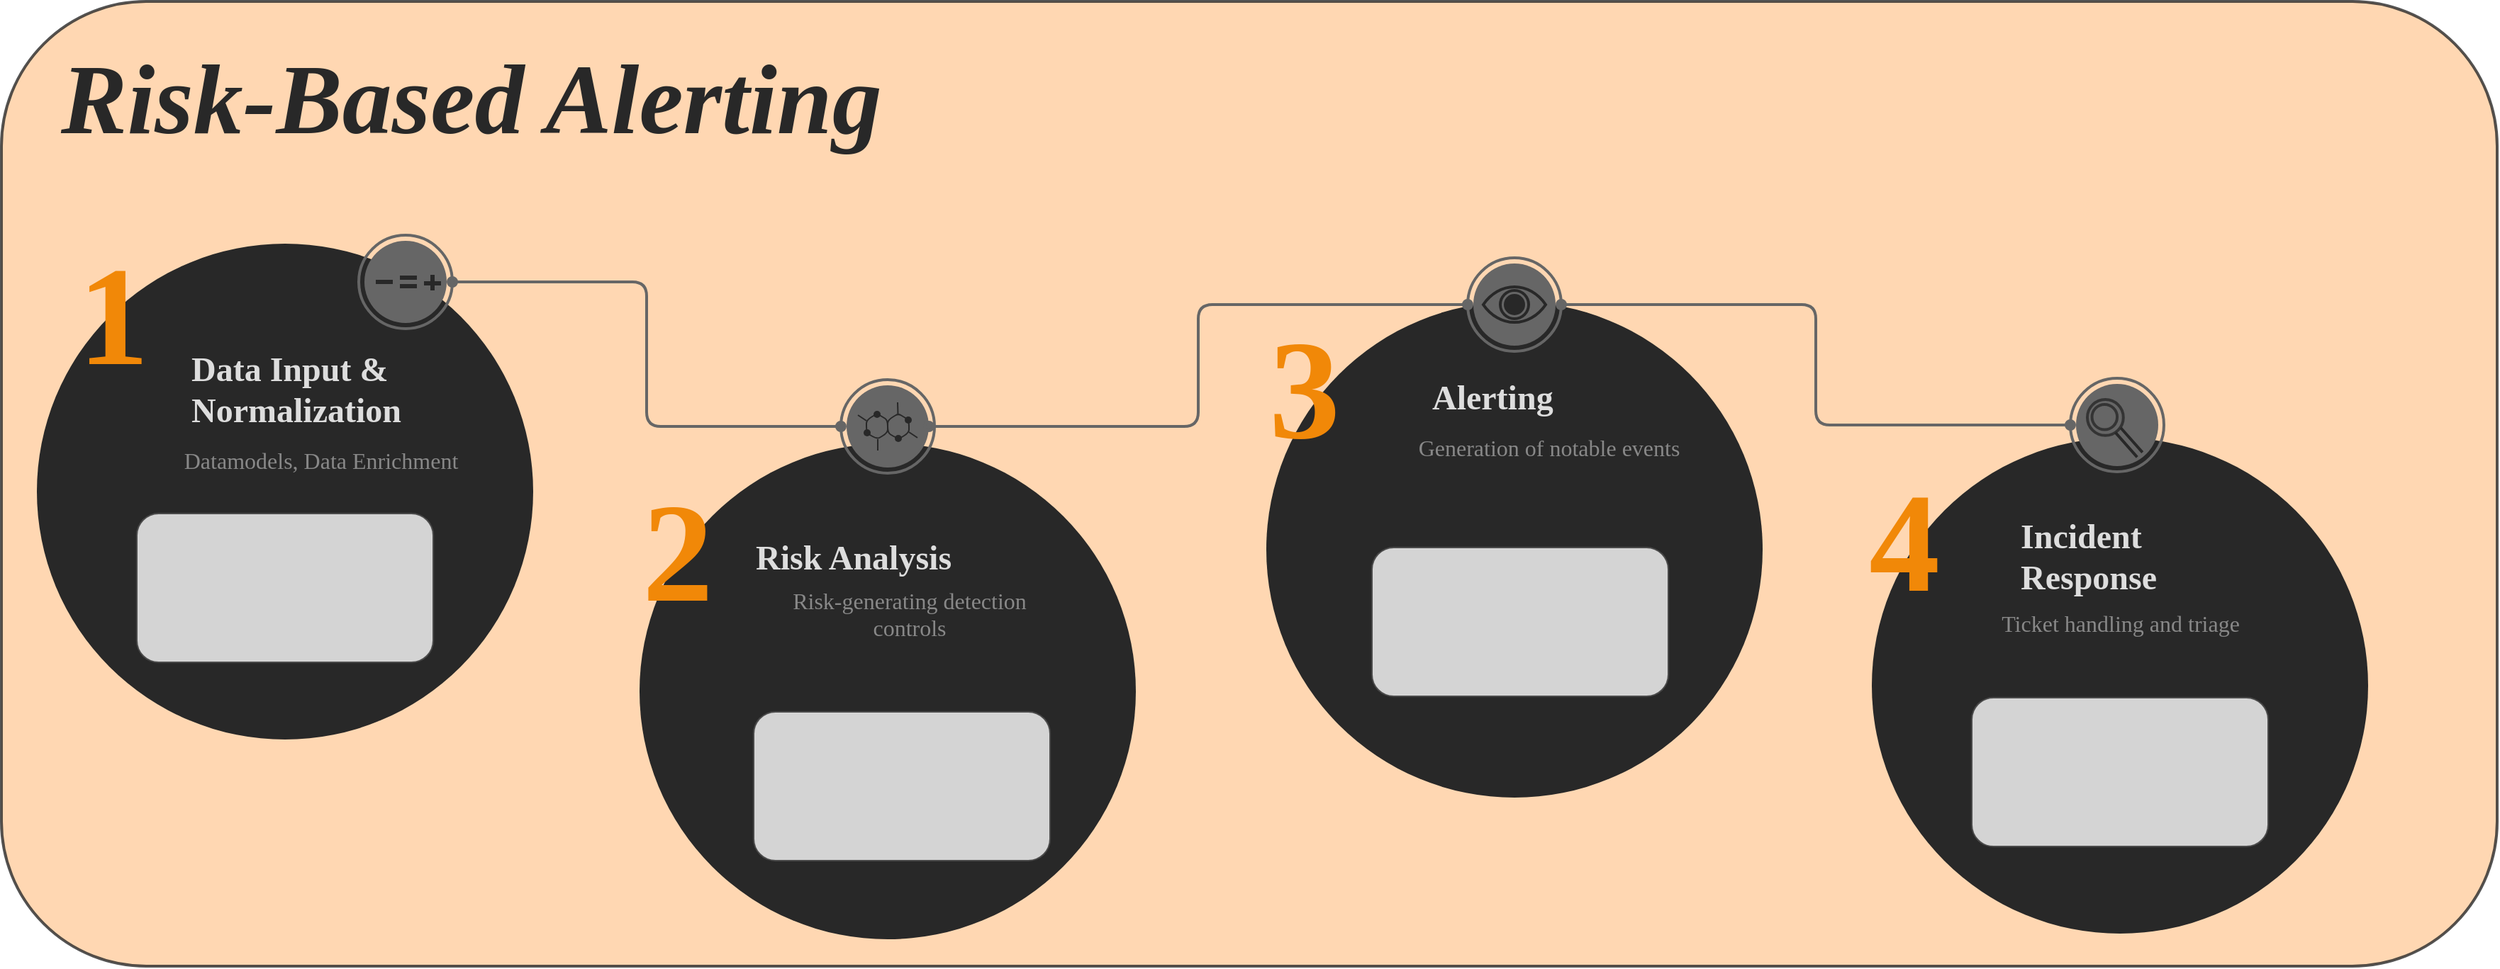 <mxfile version="13.6.0" type="github">
  <diagram id="6a731a19-8d31-9384-78a2-239565b7b9f0" name="Page-1">
    <mxGraphModel dx="2189" dy="905" grid="1" gridSize="10" guides="1" tooltips="1" connect="1" arrows="1" fold="1" page="1" pageScale="1" pageWidth="1169" pageHeight="827" background="#ffffff" math="0" shadow="0">
      <root>
        <mxCell id="0" />
        <mxCell id="1" parent="0" />
        <mxCell id="qPSUUo0MPtotNdNZpXaL-1101" value="" style="whiteSpace=wrap;html=1;rounded=1;sketch=0;strokeColor=#282828;strokeWidth=2;fontColor=#67AB9F;opacity=80;fillColor=#FFCE9F;" vertex="1" parent="1">
          <mxGeometry x="5" y="29" width="1760" height="681" as="geometry" />
        </mxCell>
        <mxCell id="980" value="" style="ellipse;whiteSpace=wrap;html=1;fontFamily=Verdana;fontSize=16;fontColor=#DDDDDD;strokeColor=none;fillColor=#282828;rounded=1;" parent="1" vertex="1">
          <mxGeometry x="30" y="200" width="350" height="350" as="geometry" />
        </mxCell>
        <mxCell id="981" value="" style="ellipse;whiteSpace=wrap;html=1;fontFamily=Verdana;fontSize=16;fontColor=#DDDDDD;strokeColor=none;fillColor=#282828;rounded=1;" parent="1" vertex="1">
          <mxGeometry x="897" y="241" width="350" height="350" as="geometry" />
        </mxCell>
        <mxCell id="984" value="" style="ellipse;whiteSpace=wrap;html=1;fontFamily=Verdana;fontSize=16;fontColor=#DDDDDD;strokeColor=none;fillColor=#282828;rounded=1;" parent="1" vertex="1">
          <mxGeometry x="455" y="341" width="350" height="350" as="geometry" />
        </mxCell>
        <mxCell id="985" value="Data Input &amp;amp; &lt;br&gt;Normalization" style="text;html=1;resizable=0;points=[];autosize=1;align=left;verticalAlign=top;spacingTop=-4;fontSize=24;fontFamily=Verdana;fontColor=#DDDDDD;fontStyle=1;rounded=1;" parent="1" vertex="1">
          <mxGeometry x="137.0" y="272" width="210" height="60" as="geometry" />
        </mxCell>
        <mxCell id="986" value="1&amp;nbsp;" style="text;html=1;resizable=0;points=[];autosize=1;align=left;verticalAlign=top;spacingTop=-4;fontSize=100;fontFamily=Verdana;fontColor=#F18808;fontStyle=1;rounded=1;" parent="1" vertex="1">
          <mxGeometry x="57" y="189" width="110" height="120" as="geometry" />
        </mxCell>
        <mxCell id="987" value="2" style="text;html=1;resizable=0;points=[];autosize=1;align=left;verticalAlign=top;spacingTop=-4;fontSize=100;fontFamily=Verdana;fontColor=#F18808;fontStyle=1;rounded=1;" parent="1" vertex="1">
          <mxGeometry x="455" y="356" width="74" height="120" as="geometry" />
        </mxCell>
        <mxCell id="988" value="3" style="text;html=1;resizable=0;points=[];autosize=1;align=left;verticalAlign=top;spacingTop=-4;fontSize=100;fontFamily=Verdana;fontColor=#F18808;fontStyle=1;rounded=1;" parent="1" vertex="1">
          <mxGeometry x="897" y="241" width="74" height="120" as="geometry" />
        </mxCell>
        <mxCell id="992" value="Risk-Based Alerting" style="whiteSpace=wrap;html=1;strokeColor=none;fillColor=none;fontFamily=Verdana;fontSize=70;align=left;rounded=1;fontColor=#282828;fontStyle=3" parent="1" vertex="1">
          <mxGeometry x="45" y="59" width="885" height="78" as="geometry" />
        </mxCell>
        <mxCell id="994" value="Risk Analysis" style="text;html=1;resizable=0;points=[];autosize=1;align=left;verticalAlign=top;spacingTop=-4;fontSize=24;fontFamily=Verdana;fontColor=#DDDDDD;fontStyle=1;rounded=1;" parent="1" vertex="1">
          <mxGeometry x="535" y="405" width="190" height="30" as="geometry" />
        </mxCell>
        <mxCell id="995" value="Alerting" style="text;html=1;resizable=0;points=[];autosize=1;align=left;verticalAlign=top;spacingTop=-4;fontSize=24;fontFamily=Verdana;fontColor=#DDDDDD;fontStyle=1;rounded=1;" parent="1" vertex="1">
          <mxGeometry x="1012" y="292" width="120" height="30" as="geometry" />
        </mxCell>
        <mxCell id="998" value="Datamodels, Data Enrichment" style="text;html=1;resizable=0;points=[];autosize=1;align=center;verticalAlign=top;spacingTop=-4;fontSize=16;fontColor=#888888;fontFamily=Verdana;rounded=1;" parent="1" vertex="1">
          <mxGeometry x="100" y="341" width="260" height="20" as="geometry" />
        </mxCell>
        <mxCell id="999" value="&lt;div&gt;Risk-generating detection &lt;br&gt;&lt;/div&gt;&lt;div&gt;controls&lt;/div&gt;" style="text;html=1;resizable=0;points=[];autosize=1;align=center;verticalAlign=top;spacingTop=-4;fontSize=16;fontColor=#888888;fontFamily=Verdana;rounded=1;" parent="1" vertex="1">
          <mxGeometry x="535" y="440" width="220" height="40" as="geometry" />
        </mxCell>
        <mxCell id="1002" value="Generation of notable events" style="text;html=1;resizable=0;points=[];autosize=1;align=center;verticalAlign=top;spacingTop=-4;fontSize=16;fontColor=#888888;fontFamily=Verdana;rounded=1;" parent="1" vertex="1">
          <mxGeometry x="971" y="332" width="250" height="20" as="geometry" />
        </mxCell>
        <mxCell id="1007" value="" style="endArrow=oval;html=1;fontFamily=Verdana;fontSize=16;fontColor=#DDDDDD;endFill=1;endSize=6;startArrow=oval;startFill=1;strokeWidth=2;movable=1;resizable=1;rotatable=1;deletable=1;editable=1;connectable=1;exitX=0;exitY=0.5;exitDx=0;exitDy=0;edgeStyle=orthogonalEdgeStyle;strokeColor=#666666;entryX=1;entryY=0.5;entryDx=0;entryDy=0;" parent="1" edge="1" target="1017" source="1026">
          <mxGeometry width="50" height="50" relative="1" as="geometry">
            <mxPoint x="601" y="399" as="sourcePoint" />
            <mxPoint x="527" y="251" as="targetPoint" />
          </mxGeometry>
        </mxCell>
        <mxCell id="qPSUUo0MPtotNdNZpXaL-1064" value="" style="group;rounded=1;" vertex="1" connectable="0" parent="1">
          <mxGeometry x="597" y="296" width="66" height="66" as="geometry" />
        </mxCell>
        <mxCell id="1025" value="" style="group;rounded=1;" parent="qPSUUo0MPtotNdNZpXaL-1064" vertex="1" connectable="0">
          <mxGeometry width="66" height="66" as="geometry" />
        </mxCell>
        <mxCell id="1026" value="" style="ellipse;whiteSpace=wrap;html=1;fillColor=none;fontFamily=Verdana;fontSize=16;fontColor=#DDDDDD;strokeColor=#666666;strokeWidth=2;rounded=1;" parent="1025" vertex="1">
          <mxGeometry width="66" height="66" as="geometry" />
        </mxCell>
        <mxCell id="1027" value="" style="ellipse;whiteSpace=wrap;html=1;fillColor=#666666;fontFamily=Verdana;fontSize=16;fontColor=#DDDDDD;strokeColor=none;rounded=1;" parent="1025" vertex="1">
          <mxGeometry x="4" y="4" width="58" height="58" as="geometry" />
        </mxCell>
        <mxCell id="1050" value="" style="ellipse;whiteSpace=wrap;html=1;dashed=1;strokeColor=none;strokeWidth=1;fillColor=#282828;fontFamily=Verdana;fontSize=16;fontColor=#DDDDDD;rounded=1;" parent="qPSUUo0MPtotNdNZpXaL-1064" vertex="1">
          <mxGeometry x="23" y="22" width="5" height="5" as="geometry" />
        </mxCell>
        <mxCell id="1051" value="" style="ellipse;whiteSpace=wrap;html=1;dashed=1;strokeColor=none;strokeWidth=1;fillColor=#282828;fontFamily=Verdana;fontSize=16;fontColor=#DDDDDD;rounded=1;" parent="qPSUUo0MPtotNdNZpXaL-1064" vertex="1">
          <mxGeometry x="45" y="26" width="5" height="5" as="geometry" />
        </mxCell>
        <mxCell id="1052" value="" style="ellipse;whiteSpace=wrap;html=1;dashed=1;strokeColor=none;strokeWidth=1;fillColor=#282828;fontFamily=Verdana;fontSize=16;fontColor=#DDDDDD;rounded=1;" parent="qPSUUo0MPtotNdNZpXaL-1064" vertex="1">
          <mxGeometry x="38" y="39" width="5" height="5" as="geometry" />
        </mxCell>
        <mxCell id="1053" value="" style="ellipse;whiteSpace=wrap;html=1;dashed=1;strokeColor=none;strokeWidth=1;fillColor=#282828;fontFamily=Verdana;fontSize=16;fontColor=#DDDDDD;rounded=1;" parent="qPSUUo0MPtotNdNZpXaL-1064" vertex="1">
          <mxGeometry x="16" y="35" width="5" height="5" as="geometry" />
        </mxCell>
        <mxCell id="1054" value="" style="shape=hexagon;perimeter=hexagonPerimeter;whiteSpace=wrap;html=1;strokeColor=#282828;strokeWidth=1;fillColor=none;fontFamily=Verdana;fontSize=16;fontColor=#DDDDDD;direction=south;rounded=1;" parent="qPSUUo0MPtotNdNZpXaL-1064" vertex="1">
          <mxGeometry x="18" y="24" width="15" height="18" as="geometry" />
        </mxCell>
        <mxCell id="1055" value="" style="shape=hexagon;perimeter=hexagonPerimeter;whiteSpace=wrap;html=1;strokeColor=#282828;strokeWidth=1;fillColor=none;fontFamily=Verdana;fontSize=16;fontColor=#DDDDDD;direction=south;rounded=1;" parent="qPSUUo0MPtotNdNZpXaL-1064" vertex="1">
          <mxGeometry x="33" y="24" width="15" height="18" as="geometry" />
        </mxCell>
        <mxCell id="1056" value="" style="endArrow=none;html=1;strokeColor=#282828;strokeWidth=1;fontFamily=Verdana;fontSize=16;fontColor=#DDDDDD;endFill=0;" parent="qPSUUo0MPtotNdNZpXaL-1064" edge="1">
          <mxGeometry width="50" height="50" relative="1" as="geometry">
            <mxPoint x="40" y="16" as="sourcePoint" />
            <mxPoint x="40.24" y="24.158" as="targetPoint" />
          </mxGeometry>
        </mxCell>
        <mxCell id="1057" value="" style="endArrow=none;html=1;strokeColor=#282828;strokeWidth=1;fontFamily=Verdana;fontSize=16;fontColor=#DDDDDD;endFill=0;" parent="qPSUUo0MPtotNdNZpXaL-1064" edge="1">
          <mxGeometry width="50" height="50" relative="1" as="geometry">
            <mxPoint x="26" y="42" as="sourcePoint" />
            <mxPoint x="26" y="50" as="targetPoint" />
          </mxGeometry>
        </mxCell>
        <mxCell id="1058" value="" style="endArrow=none;html=1;strokeColor=#282828;strokeWidth=1;fontFamily=Verdana;fontSize=16;fontColor=#DDDDDD;endFill=0;" parent="qPSUUo0MPtotNdNZpXaL-1064" edge="1">
          <mxGeometry width="50" height="50" relative="1" as="geometry">
            <mxPoint x="48" y="37" as="sourcePoint" />
            <mxPoint x="54" y="41" as="targetPoint" />
          </mxGeometry>
        </mxCell>
        <mxCell id="1059" value="" style="endArrow=none;html=1;strokeColor=#282828;strokeWidth=1;fontFamily=Verdana;fontSize=16;fontColor=#DDDDDD;endFill=0;" parent="qPSUUo0MPtotNdNZpXaL-1064" edge="1">
          <mxGeometry width="50" height="50" relative="1" as="geometry">
            <mxPoint x="12" y="25" as="sourcePoint" />
            <mxPoint x="18" y="29" as="targetPoint" />
          </mxGeometry>
        </mxCell>
        <mxCell id="qPSUUo0MPtotNdNZpXaL-1066" value="" style="group;rounded=1;" vertex="1" connectable="0" parent="1">
          <mxGeometry x="1039" y="210" width="66" height="66" as="geometry" />
        </mxCell>
        <mxCell id="1019" value="" style="group;rounded=1;" parent="qPSUUo0MPtotNdNZpXaL-1066" vertex="1" connectable="0">
          <mxGeometry width="66" height="66" as="geometry" />
        </mxCell>
        <mxCell id="1020" value="" style="ellipse;whiteSpace=wrap;html=1;fillColor=none;fontFamily=Verdana;fontSize=16;fontColor=#DDDDDD;strokeColor=#666666;strokeWidth=2;rounded=1;" parent="1019" vertex="1">
          <mxGeometry width="66" height="66" as="geometry" />
        </mxCell>
        <mxCell id="1021" value="" style="ellipse;whiteSpace=wrap;html=1;fillColor=#666666;fontFamily=Verdana;fontSize=16;fontColor=#DDDDDD;strokeColor=none;rounded=1;" parent="1019" vertex="1">
          <mxGeometry x="4" y="4" width="58" height="58" as="geometry" />
        </mxCell>
        <mxCell id="1041" value="" style="html=1;verticalLabelPosition=bottom;labelBackgroundColor=#ffffff;verticalAlign=top;strokeWidth=2;strokeColor=#282828;fillColor=none;shadow=0;dashed=0;shape=mxgraph.ios7.icons.eye;fontFamily=Verdana;fontSize=16;fontColor=#DDDDDD;rounded=1;" parent="qPSUUo0MPtotNdNZpXaL-1066" vertex="1">
          <mxGeometry x="11" y="20.5" width="44" height="25" as="geometry" />
        </mxCell>
        <mxCell id="1042" value="" style="ellipse;whiteSpace=wrap;html=1;dashed=1;strokeColor=none;strokeWidth=1;fillColor=#282828;fontFamily=Verdana;fontSize=16;fontColor=#DDDDDD;rounded=1;" parent="qPSUUo0MPtotNdNZpXaL-1066" vertex="1">
          <mxGeometry x="22" y="22" width="22" height="22" as="geometry" />
        </mxCell>
        <mxCell id="1043" value="" style="ellipse;whiteSpace=wrap;html=1;dashed=1;strokeColor=none;strokeWidth=1;fillColor=#666666;fontFamily=Verdana;fontSize=16;fontColor=#DDDDDD;rounded=1;" parent="qPSUUo0MPtotNdNZpXaL-1066" vertex="1">
          <mxGeometry x="24" y="24" width="18" height="18" as="geometry" />
        </mxCell>
        <mxCell id="1044" value="" style="ellipse;whiteSpace=wrap;html=1;dashed=1;strokeColor=none;strokeWidth=1;fillColor=#282828;fontFamily=Verdana;fontSize=16;fontColor=#DDDDDD;rounded=1;" parent="qPSUUo0MPtotNdNZpXaL-1066" vertex="1">
          <mxGeometry x="25.5" y="25.5" width="15" height="15" as="geometry" />
        </mxCell>
        <mxCell id="qPSUUo0MPtotNdNZpXaL-1068" value="" style="endArrow=oval;html=1;fontFamily=Verdana;fontSize=16;fontColor=#DDDDDD;endFill=1;endSize=6;startArrow=oval;startFill=1;strokeWidth=2;movable=1;resizable=1;rotatable=1;deletable=1;editable=1;connectable=1;exitX=0;exitY=0.5;exitDx=0;exitDy=0;edgeStyle=orthogonalEdgeStyle;strokeColor=#666666;entryX=1;entryY=0.5;entryDx=0;entryDy=0;" edge="1" parent="1" source="1020" target="1027">
          <mxGeometry width="50" height="50" relative="1" as="geometry">
            <mxPoint x="601" y="399" as="sourcePoint" />
            <mxPoint x="663" y="400" as="targetPoint" />
          </mxGeometry>
        </mxCell>
        <mxCell id="qPSUUo0MPtotNdNZpXaL-1070" value="" style="ellipse;whiteSpace=wrap;html=1;fontFamily=Verdana;fontSize=16;fontColor=#DDDDDD;strokeColor=none;fillColor=#282828;rounded=1;" vertex="1" parent="1">
          <mxGeometry x="1324" y="337" width="350" height="350" as="geometry" />
        </mxCell>
        <mxCell id="qPSUUo0MPtotNdNZpXaL-1071" value="4" style="text;html=1;resizable=0;points=[];autosize=1;align=left;verticalAlign=top;spacingTop=-4;fontSize=100;fontFamily=Verdana;fontColor=#F18808;fontStyle=1;rounded=1;" vertex="1" parent="1">
          <mxGeometry x="1320" y="349" width="90" height="120" as="geometry" />
        </mxCell>
        <mxCell id="qPSUUo0MPtotNdNZpXaL-1085" value="" style="group" vertex="1" connectable="0" parent="1">
          <mxGeometry x="1464" y="295" width="66" height="66" as="geometry" />
        </mxCell>
        <mxCell id="qPSUUo0MPtotNdNZpXaL-1073" value="" style="group;rounded=1;" vertex="1" connectable="0" parent="qPSUUo0MPtotNdNZpXaL-1085">
          <mxGeometry width="66" height="66" as="geometry" />
        </mxCell>
        <mxCell id="qPSUUo0MPtotNdNZpXaL-1074" value="" style="group;rounded=1;" vertex="1" connectable="0" parent="qPSUUo0MPtotNdNZpXaL-1073">
          <mxGeometry width="66" height="66" as="geometry" />
        </mxCell>
        <mxCell id="qPSUUo0MPtotNdNZpXaL-1075" value="" style="ellipse;whiteSpace=wrap;html=1;fillColor=none;fontFamily=Verdana;fontSize=16;fontColor=#DDDDDD;strokeColor=#666666;strokeWidth=2;rounded=1;" vertex="1" parent="qPSUUo0MPtotNdNZpXaL-1074">
          <mxGeometry width="66" height="66" as="geometry" />
        </mxCell>
        <mxCell id="qPSUUo0MPtotNdNZpXaL-1076" value="" style="ellipse;whiteSpace=wrap;html=1;fillColor=#666666;fontFamily=Verdana;fontSize=16;fontColor=#DDDDDD;strokeColor=none;rounded=1;" vertex="1" parent="qPSUUo0MPtotNdNZpXaL-1074">
          <mxGeometry x="4" y="4" width="58" height="58" as="geometry" />
        </mxCell>
        <mxCell id="qPSUUo0MPtotNdNZpXaL-1095" value="" style="group" vertex="1" connectable="0" parent="qPSUUo0MPtotNdNZpXaL-1074">
          <mxGeometry x="12" y="15" width="37" height="39" as="geometry" />
        </mxCell>
        <mxCell id="qPSUUo0MPtotNdNZpXaL-1090" value="" style="ellipse;whiteSpace=wrap;html=1;aspect=fixed;rounded=1;sketch=0;fontColor=#67AB9F;opacity=80;fillColor=none;strokeColor=#282828;strokeWidth=2;" vertex="1" parent="qPSUUo0MPtotNdNZpXaL-1095">
          <mxGeometry width="25.385" height="25.385" as="geometry" />
        </mxCell>
        <mxCell id="qPSUUo0MPtotNdNZpXaL-1091" value="" style="ellipse;whiteSpace=wrap;html=1;aspect=fixed;rounded=1;sketch=0;fontColor=#67AB9F;opacity=80;fillColor=none;strokeColor=#282828;strokeWidth=2;" vertex="1" parent="qPSUUo0MPtotNdNZpXaL-1095">
          <mxGeometry x="3.269" y="3.482" width="17.769" height="17.769" as="geometry" />
        </mxCell>
        <mxCell id="qPSUUo0MPtotNdNZpXaL-1094" value="" style="shape=link;html=1;fontColor=#67AB9F;exitX=1;exitY=1;exitDx=0;exitDy=0;strokeColor=#282828;strokeWidth=2;" edge="1" parent="qPSUUo0MPtotNdNZpXaL-1095" source="qPSUUo0MPtotNdNZpXaL-1090">
          <mxGeometry width="100" relative="1" as="geometry">
            <mxPoint x="88.231" y="-5.571" as="sourcePoint" />
            <mxPoint x="37" y="39" as="targetPoint" />
          </mxGeometry>
        </mxCell>
        <mxCell id="qPSUUo0MPtotNdNZpXaL-1086" value="" style="endArrow=oval;html=1;fontFamily=Verdana;fontSize=16;fontColor=#DDDDDD;endFill=1;endSize=6;startArrow=oval;startFill=1;strokeWidth=2;movable=1;resizable=1;rotatable=1;deletable=1;editable=1;connectable=1;exitX=0;exitY=0.5;exitDx=0;exitDy=0;edgeStyle=orthogonalEdgeStyle;strokeColor=#666666;entryX=1;entryY=0.5;entryDx=0;entryDy=0;" edge="1" parent="1" source="qPSUUo0MPtotNdNZpXaL-1075" target="1020">
          <mxGeometry width="50" height="50" relative="1" as="geometry">
            <mxPoint x="1039.0" y="239" as="sourcePoint" />
            <mxPoint x="659.0" y="359" as="targetPoint" />
          </mxGeometry>
        </mxCell>
        <mxCell id="qPSUUo0MPtotNdNZpXaL-1087" value="" style="group" vertex="1" connectable="0" parent="1">
          <mxGeometry x="257" y="194" width="66" height="66" as="geometry" />
        </mxCell>
        <mxCell id="1016" value="" style="group;rounded=1;" parent="qPSUUo0MPtotNdNZpXaL-1087" vertex="1" connectable="0">
          <mxGeometry width="66" height="66" as="geometry" />
        </mxCell>
        <mxCell id="1017" value="" style="ellipse;whiteSpace=wrap;html=1;fillColor=none;fontFamily=Verdana;fontSize=16;fontColor=#DDDDDD;strokeColor=#666666;strokeWidth=2;rounded=1;" parent="1016" vertex="1">
          <mxGeometry width="66" height="66" as="geometry" />
        </mxCell>
        <mxCell id="1018" value="" style="ellipse;whiteSpace=wrap;html=1;fillColor=#666666;fontFamily=Verdana;fontSize=16;fontColor=#DDDDDD;strokeColor=none;rounded=1;" parent="1016" vertex="1">
          <mxGeometry x="4" y="4" width="58" height="58" as="geometry" />
        </mxCell>
        <mxCell id="1045" value="" style="endArrow=none;html=1;strokeColor=#282828;strokeWidth=3;fontFamily=Verdana;fontSize=16;fontColor=#DDDDDD;endFill=0;" parent="qPSUUo0MPtotNdNZpXaL-1087" edge="1">
          <mxGeometry x="13" y="33" width="50" height="50" as="geometry">
            <mxPoint x="12" y="33" as="sourcePoint" />
            <mxPoint x="24" y="33" as="targetPoint" />
          </mxGeometry>
        </mxCell>
        <mxCell id="1046" value="" style="endArrow=none;html=1;strokeColor=#282828;strokeWidth=3;fontFamily=Verdana;fontSize=16;fontColor=#DDDDDD;endFill=0;" parent="qPSUUo0MPtotNdNZpXaL-1087" edge="1">
          <mxGeometry x="30" y="36" width="50" height="50" as="geometry">
            <mxPoint x="29" y="36" as="sourcePoint" />
            <mxPoint x="41" y="36" as="targetPoint" />
          </mxGeometry>
        </mxCell>
        <mxCell id="1047" value="" style="endArrow=none;html=1;strokeColor=#282828;strokeWidth=3;fontFamily=Verdana;fontSize=16;fontColor=#DDDDDD;endFill=0;" parent="qPSUUo0MPtotNdNZpXaL-1087" edge="1">
          <mxGeometry x="30" y="30" width="50" height="50" as="geometry">
            <mxPoint x="29" y="30" as="sourcePoint" />
            <mxPoint x="41" y="30" as="targetPoint" />
          </mxGeometry>
        </mxCell>
        <mxCell id="1048" value="" style="endArrow=none;html=1;strokeColor=#282828;strokeWidth=3;fontFamily=Verdana;fontSize=16;fontColor=#DDDDDD;endFill=0;" parent="qPSUUo0MPtotNdNZpXaL-1087" edge="1">
          <mxGeometry x="47" y="34" width="50" height="50" as="geometry">
            <mxPoint x="46" y="34" as="sourcePoint" />
            <mxPoint x="58" y="34" as="targetPoint" />
          </mxGeometry>
        </mxCell>
        <mxCell id="1049" value="" style="endArrow=none;html=1;strokeColor=#282828;strokeWidth=3;fontFamily=Verdana;fontSize=16;fontColor=#DDDDDD;endFill=0;rotation=0;" parent="qPSUUo0MPtotNdNZpXaL-1087" edge="1">
          <mxGeometry x="46" y="34" width="50" height="50" as="geometry">
            <mxPoint x="52" y="28" as="sourcePoint" />
            <mxPoint x="52" y="39" as="targetPoint" />
          </mxGeometry>
        </mxCell>
        <mxCell id="qPSUUo0MPtotNdNZpXaL-1088" value="&lt;div&gt;Incident &lt;br&gt;&lt;/div&gt;&lt;div&gt;Response&lt;/div&gt;" style="text;html=1;resizable=0;points=[];autosize=1;align=left;verticalAlign=top;spacingTop=-4;fontSize=24;fontFamily=Verdana;fontColor=#DDDDDD;fontStyle=1;rounded=1;" vertex="1" parent="1">
          <mxGeometry x="1427" y="390" width="140" height="60" as="geometry" />
        </mxCell>
        <mxCell id="qPSUUo0MPtotNdNZpXaL-1103" value="Ticket handling and triage" style="text;html=1;resizable=0;points=[];autosize=1;align=center;verticalAlign=top;spacingTop=-4;fontSize=16;fontColor=#888888;fontFamily=Verdana;rounded=1;" vertex="1" parent="1">
          <mxGeometry x="1384" y="456" width="230" height="20" as="geometry" />
        </mxCell>
        <mxCell id="qPSUUo0MPtotNdNZpXaL-1106" value="" style="rounded=1;whiteSpace=wrap;html=1;sketch=0;strokeColor=#282828;strokeWidth=2;fontFamily=Verdana;fontColor=#282828;opacity=80;align=center;" vertex="1" parent="1">
          <mxGeometry x="100" y="390" width="210" height="106" as="geometry" />
        </mxCell>
        <mxCell id="qPSUUo0MPtotNdNZpXaL-1107" value="" style="rounded=1;whiteSpace=wrap;html=1;sketch=0;strokeColor=#282828;strokeWidth=2;fontFamily=Verdana;fontColor=#282828;opacity=80;align=center;" vertex="1" parent="1">
          <mxGeometry x="535" y="530" width="210" height="106" as="geometry" />
        </mxCell>
        <mxCell id="qPSUUo0MPtotNdNZpXaL-1108" value="" style="rounded=1;whiteSpace=wrap;html=1;sketch=0;strokeColor=#282828;strokeWidth=2;fontFamily=Verdana;fontColor=#282828;opacity=80;align=center;" vertex="1" parent="1">
          <mxGeometry x="971" y="414" width="210" height="106" as="geometry" />
        </mxCell>
        <mxCell id="qPSUUo0MPtotNdNZpXaL-1109" value="" style="rounded=1;whiteSpace=wrap;html=1;sketch=0;strokeColor=#282828;strokeWidth=2;fontFamily=Verdana;fontColor=#282828;opacity=80;align=center;" vertex="1" parent="1">
          <mxGeometry x="1394" y="520" width="210" height="106" as="geometry" />
        </mxCell>
      </root>
    </mxGraphModel>
  </diagram>
</mxfile>
